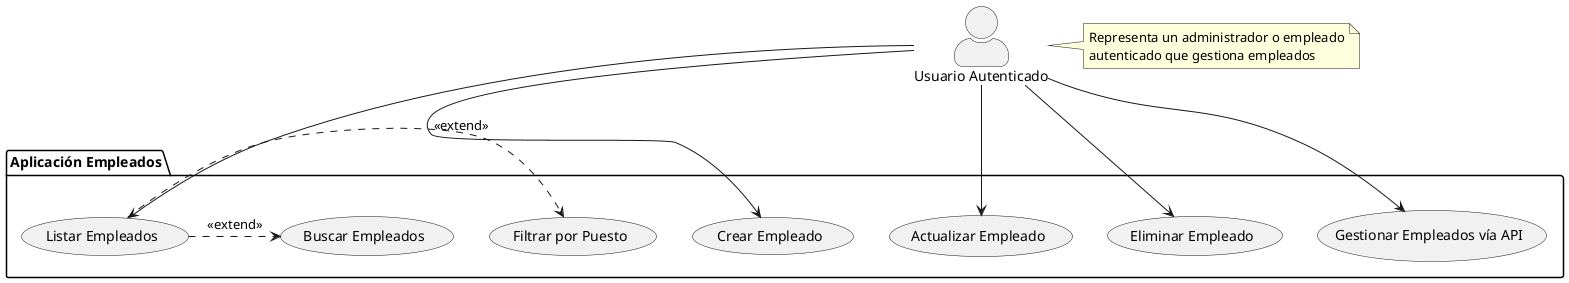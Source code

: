 @startuml
' Diagrama de Casos de Uso para la aplicación Empleados (AutoGest S.L.)

' Configuración
skinparam monochrome false
skinparam shadowing false
skinparam actorStyle awesome

' Actores
actor "Usuario Autenticado" as User

' Sistema
package "Aplicación Empleados" {

  ' Casos de Uso
  (Listar Empleados) as ListarEmpleados
  (Crear Empleado) as CrearEmpleado
  (Actualizar Empleado) as ActualizarEmpleado
  (Eliminar Empleado) as EliminarEmpleado
  (Buscar Empleados) as BuscarEmpleados
  (Filtrar por Puesto) as FiltrarPuesto
  (Gestionar Empleados vía API) as GestionarAPI

  ' Relaciones entre Casos de Uso
  ListarEmpleados .> BuscarEmpleados : <<extend>>
  ListarEmpleados .> FiltrarPuesto : <<extend>>
}

' Relaciones entre Actores y Casos de Uso
User --> ListarEmpleados
User --> CrearEmpleado
User --> ActualizarEmpleado
User --> EliminarEmpleado
User --> GestionarAPI

' Notas
note right of User: Representa un administrador o empleado\nautenticado que gestiona empleados

@enduml
